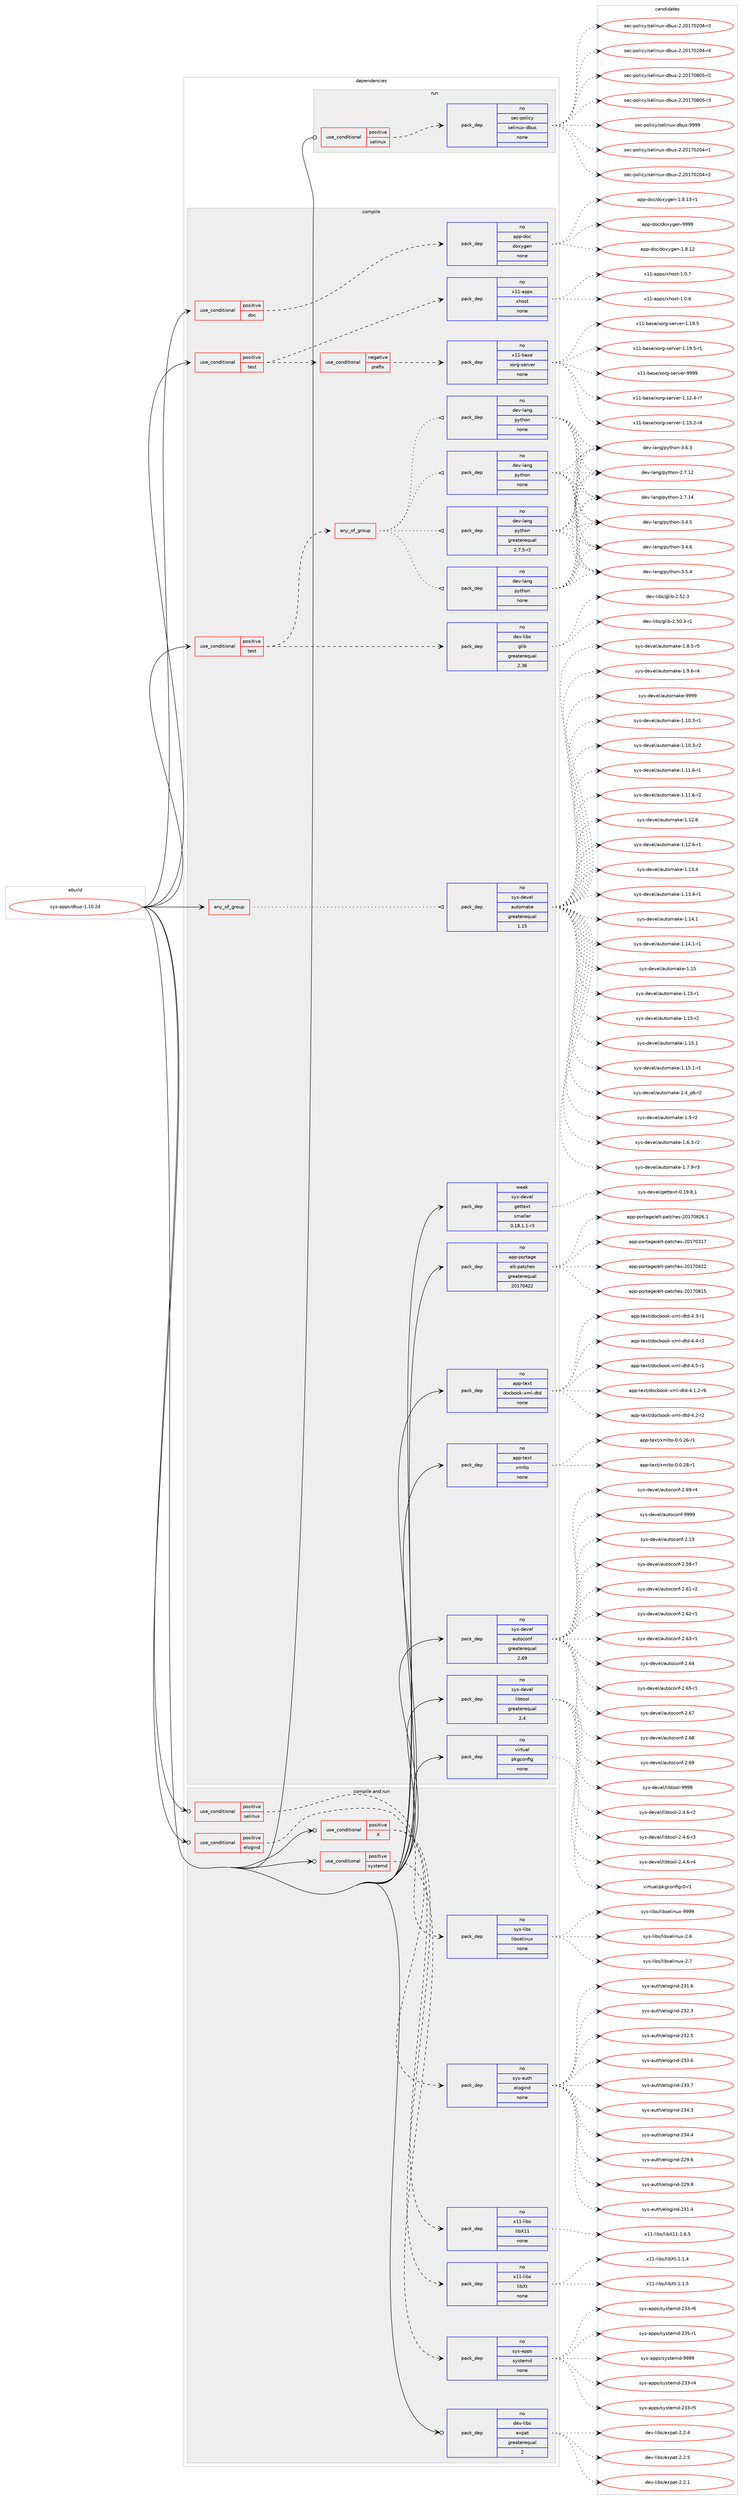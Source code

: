 digraph prolog {

# *************
# Graph options
# *************

newrank=true;
concentrate=true;
compound=true;
graph [rankdir=LR,fontname=Helvetica,fontsize=10,ranksep=1.5];#, ranksep=2.5, nodesep=0.2];
edge  [arrowhead=vee];
node  [fontname=Helvetica,fontsize=10];

# **********
# The ebuild
# **********

subgraph cluster_leftcol {
color=gray;
rank=same;
label=<<i>ebuild</i>>;
id [label="sys-apps/dbus-1.10.24", color=red, width=4, href="../sys-apps/dbus-1.10.24.svg"];
}

# ****************
# The dependencies
# ****************

subgraph cluster_midcol {
color=gray;
label=<<i>dependencies</i>>;
subgraph cluster_compile {
fillcolor="#eeeeee";
style=filled;
label=<<i>compile</i>>;
subgraph any7819 {
dependency468204 [label=<<TABLE BORDER="0" CELLBORDER="1" CELLSPACING="0" CELLPADDING="4"><TR><TD CELLPADDING="10">any_of_group</TD></TR></TABLE>>, shape=none, color=red];subgraph pack347521 {
dependency468205 [label=<<TABLE BORDER="0" CELLBORDER="1" CELLSPACING="0" CELLPADDING="4" WIDTH="220"><TR><TD ROWSPAN="6" CELLPADDING="30">pack_dep</TD></TR><TR><TD WIDTH="110">no</TD></TR><TR><TD>sys-devel</TD></TR><TR><TD>automake</TD></TR><TR><TD>greaterequal</TD></TR><TR><TD>1.15</TD></TR></TABLE>>, shape=none, color=blue];
}
dependency468204:e -> dependency468205:w [weight=20,style="dotted",arrowhead="oinv"];
}
id:e -> dependency468204:w [weight=20,style="solid",arrowhead="vee"];
subgraph cond112610 {
dependency468206 [label=<<TABLE BORDER="0" CELLBORDER="1" CELLSPACING="0" CELLPADDING="4"><TR><TD ROWSPAN="3" CELLPADDING="10">use_conditional</TD></TR><TR><TD>positive</TD></TR><TR><TD>doc</TD></TR></TABLE>>, shape=none, color=red];
subgraph pack347522 {
dependency468207 [label=<<TABLE BORDER="0" CELLBORDER="1" CELLSPACING="0" CELLPADDING="4" WIDTH="220"><TR><TD ROWSPAN="6" CELLPADDING="30">pack_dep</TD></TR><TR><TD WIDTH="110">no</TD></TR><TR><TD>app-doc</TD></TR><TR><TD>doxygen</TD></TR><TR><TD>none</TD></TR><TR><TD></TD></TR></TABLE>>, shape=none, color=blue];
}
dependency468206:e -> dependency468207:w [weight=20,style="dashed",arrowhead="vee"];
}
id:e -> dependency468206:w [weight=20,style="solid",arrowhead="vee"];
subgraph cond112611 {
dependency468208 [label=<<TABLE BORDER="0" CELLBORDER="1" CELLSPACING="0" CELLPADDING="4"><TR><TD ROWSPAN="3" CELLPADDING="10">use_conditional</TD></TR><TR><TD>positive</TD></TR><TR><TD>test</TD></TR></TABLE>>, shape=none, color=red];
subgraph cond112612 {
dependency468209 [label=<<TABLE BORDER="0" CELLBORDER="1" CELLSPACING="0" CELLPADDING="4"><TR><TD ROWSPAN="3" CELLPADDING="10">use_conditional</TD></TR><TR><TD>negative</TD></TR><TR><TD>prefix</TD></TR></TABLE>>, shape=none, color=red];
subgraph pack347523 {
dependency468210 [label=<<TABLE BORDER="0" CELLBORDER="1" CELLSPACING="0" CELLPADDING="4" WIDTH="220"><TR><TD ROWSPAN="6" CELLPADDING="30">pack_dep</TD></TR><TR><TD WIDTH="110">no</TD></TR><TR><TD>x11-base</TD></TR><TR><TD>xorg-server</TD></TR><TR><TD>none</TD></TR><TR><TD></TD></TR></TABLE>>, shape=none, color=blue];
}
dependency468209:e -> dependency468210:w [weight=20,style="dashed",arrowhead="vee"];
}
dependency468208:e -> dependency468209:w [weight=20,style="dashed",arrowhead="vee"];
subgraph pack347524 {
dependency468211 [label=<<TABLE BORDER="0" CELLBORDER="1" CELLSPACING="0" CELLPADDING="4" WIDTH="220"><TR><TD ROWSPAN="6" CELLPADDING="30">pack_dep</TD></TR><TR><TD WIDTH="110">no</TD></TR><TR><TD>x11-apps</TD></TR><TR><TD>xhost</TD></TR><TR><TD>none</TD></TR><TR><TD></TD></TR></TABLE>>, shape=none, color=blue];
}
dependency468208:e -> dependency468211:w [weight=20,style="dashed",arrowhead="vee"];
}
id:e -> dependency468208:w [weight=20,style="solid",arrowhead="vee"];
subgraph cond112613 {
dependency468212 [label=<<TABLE BORDER="0" CELLBORDER="1" CELLSPACING="0" CELLPADDING="4"><TR><TD ROWSPAN="3" CELLPADDING="10">use_conditional</TD></TR><TR><TD>positive</TD></TR><TR><TD>test</TD></TR></TABLE>>, shape=none, color=red];
subgraph pack347525 {
dependency468213 [label=<<TABLE BORDER="0" CELLBORDER="1" CELLSPACING="0" CELLPADDING="4" WIDTH="220"><TR><TD ROWSPAN="6" CELLPADDING="30">pack_dep</TD></TR><TR><TD WIDTH="110">no</TD></TR><TR><TD>dev-libs</TD></TR><TR><TD>glib</TD></TR><TR><TD>greaterequal</TD></TR><TR><TD>2.36</TD></TR></TABLE>>, shape=none, color=blue];
}
dependency468212:e -> dependency468213:w [weight=20,style="dashed",arrowhead="vee"];
subgraph any7820 {
dependency468214 [label=<<TABLE BORDER="0" CELLBORDER="1" CELLSPACING="0" CELLPADDING="4"><TR><TD CELLPADDING="10">any_of_group</TD></TR></TABLE>>, shape=none, color=red];subgraph pack347526 {
dependency468215 [label=<<TABLE BORDER="0" CELLBORDER="1" CELLSPACING="0" CELLPADDING="4" WIDTH="220"><TR><TD ROWSPAN="6" CELLPADDING="30">pack_dep</TD></TR><TR><TD WIDTH="110">no</TD></TR><TR><TD>dev-lang</TD></TR><TR><TD>python</TD></TR><TR><TD>none</TD></TR><TR><TD></TD></TR></TABLE>>, shape=none, color=blue];
}
dependency468214:e -> dependency468215:w [weight=20,style="dotted",arrowhead="oinv"];
subgraph pack347527 {
dependency468216 [label=<<TABLE BORDER="0" CELLBORDER="1" CELLSPACING="0" CELLPADDING="4" WIDTH="220"><TR><TD ROWSPAN="6" CELLPADDING="30">pack_dep</TD></TR><TR><TD WIDTH="110">no</TD></TR><TR><TD>dev-lang</TD></TR><TR><TD>python</TD></TR><TR><TD>none</TD></TR><TR><TD></TD></TR></TABLE>>, shape=none, color=blue];
}
dependency468214:e -> dependency468216:w [weight=20,style="dotted",arrowhead="oinv"];
subgraph pack347528 {
dependency468217 [label=<<TABLE BORDER="0" CELLBORDER="1" CELLSPACING="0" CELLPADDING="4" WIDTH="220"><TR><TD ROWSPAN="6" CELLPADDING="30">pack_dep</TD></TR><TR><TD WIDTH="110">no</TD></TR><TR><TD>dev-lang</TD></TR><TR><TD>python</TD></TR><TR><TD>none</TD></TR><TR><TD></TD></TR></TABLE>>, shape=none, color=blue];
}
dependency468214:e -> dependency468217:w [weight=20,style="dotted",arrowhead="oinv"];
subgraph pack347529 {
dependency468218 [label=<<TABLE BORDER="0" CELLBORDER="1" CELLSPACING="0" CELLPADDING="4" WIDTH="220"><TR><TD ROWSPAN="6" CELLPADDING="30">pack_dep</TD></TR><TR><TD WIDTH="110">no</TD></TR><TR><TD>dev-lang</TD></TR><TR><TD>python</TD></TR><TR><TD>greaterequal</TD></TR><TR><TD>2.7.5-r2</TD></TR></TABLE>>, shape=none, color=blue];
}
dependency468214:e -> dependency468218:w [weight=20,style="dotted",arrowhead="oinv"];
}
dependency468212:e -> dependency468214:w [weight=20,style="dashed",arrowhead="vee"];
}
id:e -> dependency468212:w [weight=20,style="solid",arrowhead="vee"];
subgraph pack347530 {
dependency468219 [label=<<TABLE BORDER="0" CELLBORDER="1" CELLSPACING="0" CELLPADDING="4" WIDTH="220"><TR><TD ROWSPAN="6" CELLPADDING="30">pack_dep</TD></TR><TR><TD WIDTH="110">no</TD></TR><TR><TD>app-portage</TD></TR><TR><TD>elt-patches</TD></TR><TR><TD>greaterequal</TD></TR><TR><TD>20170422</TD></TR></TABLE>>, shape=none, color=blue];
}
id:e -> dependency468219:w [weight=20,style="solid",arrowhead="vee"];
subgraph pack347531 {
dependency468220 [label=<<TABLE BORDER="0" CELLBORDER="1" CELLSPACING="0" CELLPADDING="4" WIDTH="220"><TR><TD ROWSPAN="6" CELLPADDING="30">pack_dep</TD></TR><TR><TD WIDTH="110">no</TD></TR><TR><TD>app-text</TD></TR><TR><TD>docbook-xml-dtd</TD></TR><TR><TD>none</TD></TR><TR><TD></TD></TR></TABLE>>, shape=none, color=blue];
}
id:e -> dependency468220:w [weight=20,style="solid",arrowhead="vee"];
subgraph pack347532 {
dependency468221 [label=<<TABLE BORDER="0" CELLBORDER="1" CELLSPACING="0" CELLPADDING="4" WIDTH="220"><TR><TD ROWSPAN="6" CELLPADDING="30">pack_dep</TD></TR><TR><TD WIDTH="110">no</TD></TR><TR><TD>app-text</TD></TR><TR><TD>xmlto</TD></TR><TR><TD>none</TD></TR><TR><TD></TD></TR></TABLE>>, shape=none, color=blue];
}
id:e -> dependency468221:w [weight=20,style="solid",arrowhead="vee"];
subgraph pack347533 {
dependency468222 [label=<<TABLE BORDER="0" CELLBORDER="1" CELLSPACING="0" CELLPADDING="4" WIDTH="220"><TR><TD ROWSPAN="6" CELLPADDING="30">pack_dep</TD></TR><TR><TD WIDTH="110">no</TD></TR><TR><TD>sys-devel</TD></TR><TR><TD>autoconf</TD></TR><TR><TD>greaterequal</TD></TR><TR><TD>2.69</TD></TR></TABLE>>, shape=none, color=blue];
}
id:e -> dependency468222:w [weight=20,style="solid",arrowhead="vee"];
subgraph pack347534 {
dependency468223 [label=<<TABLE BORDER="0" CELLBORDER="1" CELLSPACING="0" CELLPADDING="4" WIDTH="220"><TR><TD ROWSPAN="6" CELLPADDING="30">pack_dep</TD></TR><TR><TD WIDTH="110">no</TD></TR><TR><TD>sys-devel</TD></TR><TR><TD>libtool</TD></TR><TR><TD>greaterequal</TD></TR><TR><TD>2.4</TD></TR></TABLE>>, shape=none, color=blue];
}
id:e -> dependency468223:w [weight=20,style="solid",arrowhead="vee"];
subgraph pack347535 {
dependency468224 [label=<<TABLE BORDER="0" CELLBORDER="1" CELLSPACING="0" CELLPADDING="4" WIDTH="220"><TR><TD ROWSPAN="6" CELLPADDING="30">pack_dep</TD></TR><TR><TD WIDTH="110">no</TD></TR><TR><TD>virtual</TD></TR><TR><TD>pkgconfig</TD></TR><TR><TD>none</TD></TR><TR><TD></TD></TR></TABLE>>, shape=none, color=blue];
}
id:e -> dependency468224:w [weight=20,style="solid",arrowhead="vee"];
subgraph pack347536 {
dependency468225 [label=<<TABLE BORDER="0" CELLBORDER="1" CELLSPACING="0" CELLPADDING="4" WIDTH="220"><TR><TD ROWSPAN="6" CELLPADDING="30">pack_dep</TD></TR><TR><TD WIDTH="110">weak</TD></TR><TR><TD>sys-devel</TD></TR><TR><TD>gettext</TD></TR><TR><TD>smaller</TD></TR><TR><TD>0.18.1.1-r3</TD></TR></TABLE>>, shape=none, color=blue];
}
id:e -> dependency468225:w [weight=20,style="solid",arrowhead="vee"];
}
subgraph cluster_compileandrun {
fillcolor="#eeeeee";
style=filled;
label=<<i>compile and run</i>>;
subgraph cond112614 {
dependency468226 [label=<<TABLE BORDER="0" CELLBORDER="1" CELLSPACING="0" CELLPADDING="4"><TR><TD ROWSPAN="3" CELLPADDING="10">use_conditional</TD></TR><TR><TD>positive</TD></TR><TR><TD>X</TD></TR></TABLE>>, shape=none, color=red];
subgraph pack347537 {
dependency468227 [label=<<TABLE BORDER="0" CELLBORDER="1" CELLSPACING="0" CELLPADDING="4" WIDTH="220"><TR><TD ROWSPAN="6" CELLPADDING="30">pack_dep</TD></TR><TR><TD WIDTH="110">no</TD></TR><TR><TD>x11-libs</TD></TR><TR><TD>libX11</TD></TR><TR><TD>none</TD></TR><TR><TD></TD></TR></TABLE>>, shape=none, color=blue];
}
dependency468226:e -> dependency468227:w [weight=20,style="dashed",arrowhead="vee"];
subgraph pack347538 {
dependency468228 [label=<<TABLE BORDER="0" CELLBORDER="1" CELLSPACING="0" CELLPADDING="4" WIDTH="220"><TR><TD ROWSPAN="6" CELLPADDING="30">pack_dep</TD></TR><TR><TD WIDTH="110">no</TD></TR><TR><TD>x11-libs</TD></TR><TR><TD>libXt</TD></TR><TR><TD>none</TD></TR><TR><TD></TD></TR></TABLE>>, shape=none, color=blue];
}
dependency468226:e -> dependency468228:w [weight=20,style="dashed",arrowhead="vee"];
}
id:e -> dependency468226:w [weight=20,style="solid",arrowhead="odotvee"];
subgraph cond112615 {
dependency468229 [label=<<TABLE BORDER="0" CELLBORDER="1" CELLSPACING="0" CELLPADDING="4"><TR><TD ROWSPAN="3" CELLPADDING="10">use_conditional</TD></TR><TR><TD>positive</TD></TR><TR><TD>elogind</TD></TR></TABLE>>, shape=none, color=red];
subgraph pack347539 {
dependency468230 [label=<<TABLE BORDER="0" CELLBORDER="1" CELLSPACING="0" CELLPADDING="4" WIDTH="220"><TR><TD ROWSPAN="6" CELLPADDING="30">pack_dep</TD></TR><TR><TD WIDTH="110">no</TD></TR><TR><TD>sys-auth</TD></TR><TR><TD>elogind</TD></TR><TR><TD>none</TD></TR><TR><TD></TD></TR></TABLE>>, shape=none, color=blue];
}
dependency468229:e -> dependency468230:w [weight=20,style="dashed",arrowhead="vee"];
}
id:e -> dependency468229:w [weight=20,style="solid",arrowhead="odotvee"];
subgraph cond112616 {
dependency468231 [label=<<TABLE BORDER="0" CELLBORDER="1" CELLSPACING="0" CELLPADDING="4"><TR><TD ROWSPAN="3" CELLPADDING="10">use_conditional</TD></TR><TR><TD>positive</TD></TR><TR><TD>selinux</TD></TR></TABLE>>, shape=none, color=red];
subgraph pack347540 {
dependency468232 [label=<<TABLE BORDER="0" CELLBORDER="1" CELLSPACING="0" CELLPADDING="4" WIDTH="220"><TR><TD ROWSPAN="6" CELLPADDING="30">pack_dep</TD></TR><TR><TD WIDTH="110">no</TD></TR><TR><TD>sys-libs</TD></TR><TR><TD>libselinux</TD></TR><TR><TD>none</TD></TR><TR><TD></TD></TR></TABLE>>, shape=none, color=blue];
}
dependency468231:e -> dependency468232:w [weight=20,style="dashed",arrowhead="vee"];
}
id:e -> dependency468231:w [weight=20,style="solid",arrowhead="odotvee"];
subgraph cond112617 {
dependency468233 [label=<<TABLE BORDER="0" CELLBORDER="1" CELLSPACING="0" CELLPADDING="4"><TR><TD ROWSPAN="3" CELLPADDING="10">use_conditional</TD></TR><TR><TD>positive</TD></TR><TR><TD>systemd</TD></TR></TABLE>>, shape=none, color=red];
subgraph pack347541 {
dependency468234 [label=<<TABLE BORDER="0" CELLBORDER="1" CELLSPACING="0" CELLPADDING="4" WIDTH="220"><TR><TD ROWSPAN="6" CELLPADDING="30">pack_dep</TD></TR><TR><TD WIDTH="110">no</TD></TR><TR><TD>sys-apps</TD></TR><TR><TD>systemd</TD></TR><TR><TD>none</TD></TR><TR><TD></TD></TR></TABLE>>, shape=none, color=blue];
}
dependency468233:e -> dependency468234:w [weight=20,style="dashed",arrowhead="vee"];
}
id:e -> dependency468233:w [weight=20,style="solid",arrowhead="odotvee"];
subgraph pack347542 {
dependency468235 [label=<<TABLE BORDER="0" CELLBORDER="1" CELLSPACING="0" CELLPADDING="4" WIDTH="220"><TR><TD ROWSPAN="6" CELLPADDING="30">pack_dep</TD></TR><TR><TD WIDTH="110">no</TD></TR><TR><TD>dev-libs</TD></TR><TR><TD>expat</TD></TR><TR><TD>greaterequal</TD></TR><TR><TD>2</TD></TR></TABLE>>, shape=none, color=blue];
}
id:e -> dependency468235:w [weight=20,style="solid",arrowhead="odotvee"];
}
subgraph cluster_run {
fillcolor="#eeeeee";
style=filled;
label=<<i>run</i>>;
subgraph cond112618 {
dependency468236 [label=<<TABLE BORDER="0" CELLBORDER="1" CELLSPACING="0" CELLPADDING="4"><TR><TD ROWSPAN="3" CELLPADDING="10">use_conditional</TD></TR><TR><TD>positive</TD></TR><TR><TD>selinux</TD></TR></TABLE>>, shape=none, color=red];
subgraph pack347543 {
dependency468237 [label=<<TABLE BORDER="0" CELLBORDER="1" CELLSPACING="0" CELLPADDING="4" WIDTH="220"><TR><TD ROWSPAN="6" CELLPADDING="30">pack_dep</TD></TR><TR><TD WIDTH="110">no</TD></TR><TR><TD>sec-policy</TD></TR><TR><TD>selinux-dbus</TD></TR><TR><TD>none</TD></TR><TR><TD></TD></TR></TABLE>>, shape=none, color=blue];
}
dependency468236:e -> dependency468237:w [weight=20,style="dashed",arrowhead="vee"];
}
id:e -> dependency468236:w [weight=20,style="solid",arrowhead="odot"];
}
}

# **************
# The candidates
# **************

subgraph cluster_choices {
rank=same;
color=gray;
label=<<i>candidates</i>>;

subgraph choice347521 {
color=black;
nodesep=1;
choice11512111545100101118101108479711711611110997107101454946494846514511449 [label="sys-devel/automake-1.10.3-r1", color=red, width=4,href="../sys-devel/automake-1.10.3-r1.svg"];
choice11512111545100101118101108479711711611110997107101454946494846514511450 [label="sys-devel/automake-1.10.3-r2", color=red, width=4,href="../sys-devel/automake-1.10.3-r2.svg"];
choice11512111545100101118101108479711711611110997107101454946494946544511449 [label="sys-devel/automake-1.11.6-r1", color=red, width=4,href="../sys-devel/automake-1.11.6-r1.svg"];
choice11512111545100101118101108479711711611110997107101454946494946544511450 [label="sys-devel/automake-1.11.6-r2", color=red, width=4,href="../sys-devel/automake-1.11.6-r2.svg"];
choice1151211154510010111810110847971171161111099710710145494649504654 [label="sys-devel/automake-1.12.6", color=red, width=4,href="../sys-devel/automake-1.12.6.svg"];
choice11512111545100101118101108479711711611110997107101454946495046544511449 [label="sys-devel/automake-1.12.6-r1", color=red, width=4,href="../sys-devel/automake-1.12.6-r1.svg"];
choice1151211154510010111810110847971171161111099710710145494649514652 [label="sys-devel/automake-1.13.4", color=red, width=4,href="../sys-devel/automake-1.13.4.svg"];
choice11512111545100101118101108479711711611110997107101454946495146524511449 [label="sys-devel/automake-1.13.4-r1", color=red, width=4,href="../sys-devel/automake-1.13.4-r1.svg"];
choice1151211154510010111810110847971171161111099710710145494649524649 [label="sys-devel/automake-1.14.1", color=red, width=4,href="../sys-devel/automake-1.14.1.svg"];
choice11512111545100101118101108479711711611110997107101454946495246494511449 [label="sys-devel/automake-1.14.1-r1", color=red, width=4,href="../sys-devel/automake-1.14.1-r1.svg"];
choice115121115451001011181011084797117116111109971071014549464953 [label="sys-devel/automake-1.15", color=red, width=4,href="../sys-devel/automake-1.15.svg"];
choice1151211154510010111810110847971171161111099710710145494649534511449 [label="sys-devel/automake-1.15-r1", color=red, width=4,href="../sys-devel/automake-1.15-r1.svg"];
choice1151211154510010111810110847971171161111099710710145494649534511450 [label="sys-devel/automake-1.15-r2", color=red, width=4,href="../sys-devel/automake-1.15-r2.svg"];
choice1151211154510010111810110847971171161111099710710145494649534649 [label="sys-devel/automake-1.15.1", color=red, width=4,href="../sys-devel/automake-1.15.1.svg"];
choice11512111545100101118101108479711711611110997107101454946495346494511449 [label="sys-devel/automake-1.15.1-r1", color=red, width=4,href="../sys-devel/automake-1.15.1-r1.svg"];
choice115121115451001011181011084797117116111109971071014549465295112544511450 [label="sys-devel/automake-1.4_p6-r2", color=red, width=4,href="../sys-devel/automake-1.4_p6-r2.svg"];
choice11512111545100101118101108479711711611110997107101454946534511450 [label="sys-devel/automake-1.5-r2", color=red, width=4,href="../sys-devel/automake-1.5-r2.svg"];
choice115121115451001011181011084797117116111109971071014549465446514511450 [label="sys-devel/automake-1.6.3-r2", color=red, width=4,href="../sys-devel/automake-1.6.3-r2.svg"];
choice115121115451001011181011084797117116111109971071014549465546574511451 [label="sys-devel/automake-1.7.9-r3", color=red, width=4,href="../sys-devel/automake-1.7.9-r3.svg"];
choice115121115451001011181011084797117116111109971071014549465646534511453 [label="sys-devel/automake-1.8.5-r5", color=red, width=4,href="../sys-devel/automake-1.8.5-r5.svg"];
choice115121115451001011181011084797117116111109971071014549465746544511452 [label="sys-devel/automake-1.9.6-r4", color=red, width=4,href="../sys-devel/automake-1.9.6-r4.svg"];
choice115121115451001011181011084797117116111109971071014557575757 [label="sys-devel/automake-9999", color=red, width=4,href="../sys-devel/automake-9999.svg"];
dependency468205:e -> choice11512111545100101118101108479711711611110997107101454946494846514511449:w [style=dotted,weight="100"];
dependency468205:e -> choice11512111545100101118101108479711711611110997107101454946494846514511450:w [style=dotted,weight="100"];
dependency468205:e -> choice11512111545100101118101108479711711611110997107101454946494946544511449:w [style=dotted,weight="100"];
dependency468205:e -> choice11512111545100101118101108479711711611110997107101454946494946544511450:w [style=dotted,weight="100"];
dependency468205:e -> choice1151211154510010111810110847971171161111099710710145494649504654:w [style=dotted,weight="100"];
dependency468205:e -> choice11512111545100101118101108479711711611110997107101454946495046544511449:w [style=dotted,weight="100"];
dependency468205:e -> choice1151211154510010111810110847971171161111099710710145494649514652:w [style=dotted,weight="100"];
dependency468205:e -> choice11512111545100101118101108479711711611110997107101454946495146524511449:w [style=dotted,weight="100"];
dependency468205:e -> choice1151211154510010111810110847971171161111099710710145494649524649:w [style=dotted,weight="100"];
dependency468205:e -> choice11512111545100101118101108479711711611110997107101454946495246494511449:w [style=dotted,weight="100"];
dependency468205:e -> choice115121115451001011181011084797117116111109971071014549464953:w [style=dotted,weight="100"];
dependency468205:e -> choice1151211154510010111810110847971171161111099710710145494649534511449:w [style=dotted,weight="100"];
dependency468205:e -> choice1151211154510010111810110847971171161111099710710145494649534511450:w [style=dotted,weight="100"];
dependency468205:e -> choice1151211154510010111810110847971171161111099710710145494649534649:w [style=dotted,weight="100"];
dependency468205:e -> choice11512111545100101118101108479711711611110997107101454946495346494511449:w [style=dotted,weight="100"];
dependency468205:e -> choice115121115451001011181011084797117116111109971071014549465295112544511450:w [style=dotted,weight="100"];
dependency468205:e -> choice11512111545100101118101108479711711611110997107101454946534511450:w [style=dotted,weight="100"];
dependency468205:e -> choice115121115451001011181011084797117116111109971071014549465446514511450:w [style=dotted,weight="100"];
dependency468205:e -> choice115121115451001011181011084797117116111109971071014549465546574511451:w [style=dotted,weight="100"];
dependency468205:e -> choice115121115451001011181011084797117116111109971071014549465646534511453:w [style=dotted,weight="100"];
dependency468205:e -> choice115121115451001011181011084797117116111109971071014549465746544511452:w [style=dotted,weight="100"];
dependency468205:e -> choice115121115451001011181011084797117116111109971071014557575757:w [style=dotted,weight="100"];
}
subgraph choice347522 {
color=black;
nodesep=1;
choice9711211245100111994710011112012110310111045494656464950 [label="app-doc/doxygen-1.8.12", color=red, width=4,href="../app-doc/doxygen-1.8.12.svg"];
choice97112112451001119947100111120121103101110454946564649514511449 [label="app-doc/doxygen-1.8.13-r1", color=red, width=4,href="../app-doc/doxygen-1.8.13-r1.svg"];
choice971121124510011199471001111201211031011104557575757 [label="app-doc/doxygen-9999", color=red, width=4,href="../app-doc/doxygen-9999.svg"];
dependency468207:e -> choice9711211245100111994710011112012110310111045494656464950:w [style=dotted,weight="100"];
dependency468207:e -> choice97112112451001119947100111120121103101110454946564649514511449:w [style=dotted,weight="100"];
dependency468207:e -> choice971121124510011199471001111201211031011104557575757:w [style=dotted,weight="100"];
}
subgraph choice347523 {
color=black;
nodesep=1;
choice12049494598971151014712011111410345115101114118101114454946495046524511455 [label="x11-base/xorg-server-1.12.4-r7", color=red, width=4,href="../x11-base/xorg-server-1.12.4-r7.svg"];
choice12049494598971151014712011111410345115101114118101114454946495346504511452 [label="x11-base/xorg-server-1.15.2-r4", color=red, width=4,href="../x11-base/xorg-server-1.15.2-r4.svg"];
choice1204949459897115101471201111141034511510111411810111445494649574653 [label="x11-base/xorg-server-1.19.5", color=red, width=4,href="../x11-base/xorg-server-1.19.5.svg"];
choice12049494598971151014712011111410345115101114118101114454946495746534511449 [label="x11-base/xorg-server-1.19.5-r1", color=red, width=4,href="../x11-base/xorg-server-1.19.5-r1.svg"];
choice120494945989711510147120111114103451151011141181011144557575757 [label="x11-base/xorg-server-9999", color=red, width=4,href="../x11-base/xorg-server-9999.svg"];
dependency468210:e -> choice12049494598971151014712011111410345115101114118101114454946495046524511455:w [style=dotted,weight="100"];
dependency468210:e -> choice12049494598971151014712011111410345115101114118101114454946495346504511452:w [style=dotted,weight="100"];
dependency468210:e -> choice1204949459897115101471201111141034511510111411810111445494649574653:w [style=dotted,weight="100"];
dependency468210:e -> choice12049494598971151014712011111410345115101114118101114454946495746534511449:w [style=dotted,weight="100"];
dependency468210:e -> choice120494945989711510147120111114103451151011141181011144557575757:w [style=dotted,weight="100"];
}
subgraph choice347524 {
color=black;
nodesep=1;
choice1204949459711211211547120104111115116454946484654 [label="x11-apps/xhost-1.0.6", color=red, width=4,href="../x11-apps/xhost-1.0.6.svg"];
choice1204949459711211211547120104111115116454946484655 [label="x11-apps/xhost-1.0.7", color=red, width=4,href="../x11-apps/xhost-1.0.7.svg"];
dependency468211:e -> choice1204949459711211211547120104111115116454946484654:w [style=dotted,weight="100"];
dependency468211:e -> choice1204949459711211211547120104111115116454946484655:w [style=dotted,weight="100"];
}
subgraph choice347525 {
color=black;
nodesep=1;
choice10010111845108105981154710310810598455046534846514511449 [label="dev-libs/glib-2.50.3-r1", color=red, width=4,href="../dev-libs/glib-2.50.3-r1.svg"];
choice1001011184510810598115471031081059845504653504651 [label="dev-libs/glib-2.52.3", color=red, width=4,href="../dev-libs/glib-2.52.3.svg"];
dependency468213:e -> choice10010111845108105981154710310810598455046534846514511449:w [style=dotted,weight="100"];
dependency468213:e -> choice1001011184510810598115471031081059845504653504651:w [style=dotted,weight="100"];
}
subgraph choice347526 {
color=black;
nodesep=1;
choice10010111845108971101034711212111610411111045504655464950 [label="dev-lang/python-2.7.12", color=red, width=4,href="../dev-lang/python-2.7.12.svg"];
choice10010111845108971101034711212111610411111045504655464952 [label="dev-lang/python-2.7.14", color=red, width=4,href="../dev-lang/python-2.7.14.svg"];
choice100101118451089711010347112121116104111110455146524653 [label="dev-lang/python-3.4.5", color=red, width=4,href="../dev-lang/python-3.4.5.svg"];
choice100101118451089711010347112121116104111110455146524654 [label="dev-lang/python-3.4.6", color=red, width=4,href="../dev-lang/python-3.4.6.svg"];
choice100101118451089711010347112121116104111110455146534652 [label="dev-lang/python-3.5.4", color=red, width=4,href="../dev-lang/python-3.5.4.svg"];
choice100101118451089711010347112121116104111110455146544651 [label="dev-lang/python-3.6.3", color=red, width=4,href="../dev-lang/python-3.6.3.svg"];
dependency468215:e -> choice10010111845108971101034711212111610411111045504655464950:w [style=dotted,weight="100"];
dependency468215:e -> choice10010111845108971101034711212111610411111045504655464952:w [style=dotted,weight="100"];
dependency468215:e -> choice100101118451089711010347112121116104111110455146524653:w [style=dotted,weight="100"];
dependency468215:e -> choice100101118451089711010347112121116104111110455146524654:w [style=dotted,weight="100"];
dependency468215:e -> choice100101118451089711010347112121116104111110455146534652:w [style=dotted,weight="100"];
dependency468215:e -> choice100101118451089711010347112121116104111110455146544651:w [style=dotted,weight="100"];
}
subgraph choice347527 {
color=black;
nodesep=1;
choice10010111845108971101034711212111610411111045504655464950 [label="dev-lang/python-2.7.12", color=red, width=4,href="../dev-lang/python-2.7.12.svg"];
choice10010111845108971101034711212111610411111045504655464952 [label="dev-lang/python-2.7.14", color=red, width=4,href="../dev-lang/python-2.7.14.svg"];
choice100101118451089711010347112121116104111110455146524653 [label="dev-lang/python-3.4.5", color=red, width=4,href="../dev-lang/python-3.4.5.svg"];
choice100101118451089711010347112121116104111110455146524654 [label="dev-lang/python-3.4.6", color=red, width=4,href="../dev-lang/python-3.4.6.svg"];
choice100101118451089711010347112121116104111110455146534652 [label="dev-lang/python-3.5.4", color=red, width=4,href="../dev-lang/python-3.5.4.svg"];
choice100101118451089711010347112121116104111110455146544651 [label="dev-lang/python-3.6.3", color=red, width=4,href="../dev-lang/python-3.6.3.svg"];
dependency468216:e -> choice10010111845108971101034711212111610411111045504655464950:w [style=dotted,weight="100"];
dependency468216:e -> choice10010111845108971101034711212111610411111045504655464952:w [style=dotted,weight="100"];
dependency468216:e -> choice100101118451089711010347112121116104111110455146524653:w [style=dotted,weight="100"];
dependency468216:e -> choice100101118451089711010347112121116104111110455146524654:w [style=dotted,weight="100"];
dependency468216:e -> choice100101118451089711010347112121116104111110455146534652:w [style=dotted,weight="100"];
dependency468216:e -> choice100101118451089711010347112121116104111110455146544651:w [style=dotted,weight="100"];
}
subgraph choice347528 {
color=black;
nodesep=1;
choice10010111845108971101034711212111610411111045504655464950 [label="dev-lang/python-2.7.12", color=red, width=4,href="../dev-lang/python-2.7.12.svg"];
choice10010111845108971101034711212111610411111045504655464952 [label="dev-lang/python-2.7.14", color=red, width=4,href="../dev-lang/python-2.7.14.svg"];
choice100101118451089711010347112121116104111110455146524653 [label="dev-lang/python-3.4.5", color=red, width=4,href="../dev-lang/python-3.4.5.svg"];
choice100101118451089711010347112121116104111110455146524654 [label="dev-lang/python-3.4.6", color=red, width=4,href="../dev-lang/python-3.4.6.svg"];
choice100101118451089711010347112121116104111110455146534652 [label="dev-lang/python-3.5.4", color=red, width=4,href="../dev-lang/python-3.5.4.svg"];
choice100101118451089711010347112121116104111110455146544651 [label="dev-lang/python-3.6.3", color=red, width=4,href="../dev-lang/python-3.6.3.svg"];
dependency468217:e -> choice10010111845108971101034711212111610411111045504655464950:w [style=dotted,weight="100"];
dependency468217:e -> choice10010111845108971101034711212111610411111045504655464952:w [style=dotted,weight="100"];
dependency468217:e -> choice100101118451089711010347112121116104111110455146524653:w [style=dotted,weight="100"];
dependency468217:e -> choice100101118451089711010347112121116104111110455146524654:w [style=dotted,weight="100"];
dependency468217:e -> choice100101118451089711010347112121116104111110455146534652:w [style=dotted,weight="100"];
dependency468217:e -> choice100101118451089711010347112121116104111110455146544651:w [style=dotted,weight="100"];
}
subgraph choice347529 {
color=black;
nodesep=1;
choice10010111845108971101034711212111610411111045504655464950 [label="dev-lang/python-2.7.12", color=red, width=4,href="../dev-lang/python-2.7.12.svg"];
choice10010111845108971101034711212111610411111045504655464952 [label="dev-lang/python-2.7.14", color=red, width=4,href="../dev-lang/python-2.7.14.svg"];
choice100101118451089711010347112121116104111110455146524653 [label="dev-lang/python-3.4.5", color=red, width=4,href="../dev-lang/python-3.4.5.svg"];
choice100101118451089711010347112121116104111110455146524654 [label="dev-lang/python-3.4.6", color=red, width=4,href="../dev-lang/python-3.4.6.svg"];
choice100101118451089711010347112121116104111110455146534652 [label="dev-lang/python-3.5.4", color=red, width=4,href="../dev-lang/python-3.5.4.svg"];
choice100101118451089711010347112121116104111110455146544651 [label="dev-lang/python-3.6.3", color=red, width=4,href="../dev-lang/python-3.6.3.svg"];
dependency468218:e -> choice10010111845108971101034711212111610411111045504655464950:w [style=dotted,weight="100"];
dependency468218:e -> choice10010111845108971101034711212111610411111045504655464952:w [style=dotted,weight="100"];
dependency468218:e -> choice100101118451089711010347112121116104111110455146524653:w [style=dotted,weight="100"];
dependency468218:e -> choice100101118451089711010347112121116104111110455146524654:w [style=dotted,weight="100"];
dependency468218:e -> choice100101118451089711010347112121116104111110455146534652:w [style=dotted,weight="100"];
dependency468218:e -> choice100101118451089711010347112121116104111110455146544651:w [style=dotted,weight="100"];
}
subgraph choice347530 {
color=black;
nodesep=1;
choice97112112451121111141169710310147101108116451129711699104101115455048495548514955 [label="app-portage/elt-patches-20170317", color=red, width=4,href="../app-portage/elt-patches-20170317.svg"];
choice97112112451121111141169710310147101108116451129711699104101115455048495548525050 [label="app-portage/elt-patches-20170422", color=red, width=4,href="../app-portage/elt-patches-20170422.svg"];
choice97112112451121111141169710310147101108116451129711699104101115455048495548564953 [label="app-portage/elt-patches-20170815", color=red, width=4,href="../app-portage/elt-patches-20170815.svg"];
choice971121124511211111411697103101471011081164511297116991041011154550484955485650544649 [label="app-portage/elt-patches-20170826.1", color=red, width=4,href="../app-portage/elt-patches-20170826.1.svg"];
dependency468219:e -> choice97112112451121111141169710310147101108116451129711699104101115455048495548514955:w [style=dotted,weight="100"];
dependency468219:e -> choice97112112451121111141169710310147101108116451129711699104101115455048495548525050:w [style=dotted,weight="100"];
dependency468219:e -> choice97112112451121111141169710310147101108116451129711699104101115455048495548564953:w [style=dotted,weight="100"];
dependency468219:e -> choice971121124511211111411697103101471011081164511297116991041011154550484955485650544649:w [style=dotted,weight="100"];
}
subgraph choice347531 {
color=black;
nodesep=1;
choice971121124511610112011647100111999811111110745120109108451001161004552464946504511454 [label="app-text/docbook-xml-dtd-4.1.2-r6", color=red, width=4,href="../app-text/docbook-xml-dtd-4.1.2-r6.svg"];
choice97112112451161011201164710011199981111111074512010910845100116100455246504511450 [label="app-text/docbook-xml-dtd-4.2-r2", color=red, width=4,href="../app-text/docbook-xml-dtd-4.2-r2.svg"];
choice97112112451161011201164710011199981111111074512010910845100116100455246514511449 [label="app-text/docbook-xml-dtd-4.3-r1", color=red, width=4,href="../app-text/docbook-xml-dtd-4.3-r1.svg"];
choice97112112451161011201164710011199981111111074512010910845100116100455246524511450 [label="app-text/docbook-xml-dtd-4.4-r2", color=red, width=4,href="../app-text/docbook-xml-dtd-4.4-r2.svg"];
choice97112112451161011201164710011199981111111074512010910845100116100455246534511449 [label="app-text/docbook-xml-dtd-4.5-r1", color=red, width=4,href="../app-text/docbook-xml-dtd-4.5-r1.svg"];
dependency468220:e -> choice971121124511610112011647100111999811111110745120109108451001161004552464946504511454:w [style=dotted,weight="100"];
dependency468220:e -> choice97112112451161011201164710011199981111111074512010910845100116100455246504511450:w [style=dotted,weight="100"];
dependency468220:e -> choice97112112451161011201164710011199981111111074512010910845100116100455246514511449:w [style=dotted,weight="100"];
dependency468220:e -> choice97112112451161011201164710011199981111111074512010910845100116100455246524511450:w [style=dotted,weight="100"];
dependency468220:e -> choice97112112451161011201164710011199981111111074512010910845100116100455246534511449:w [style=dotted,weight="100"];
}
subgraph choice347532 {
color=black;
nodesep=1;
choice971121124511610112011647120109108116111454846484650544511449 [label="app-text/xmlto-0.0.26-r1", color=red, width=4,href="../app-text/xmlto-0.0.26-r1.svg"];
choice971121124511610112011647120109108116111454846484650564511449 [label="app-text/xmlto-0.0.28-r1", color=red, width=4,href="../app-text/xmlto-0.0.28-r1.svg"];
dependency468221:e -> choice971121124511610112011647120109108116111454846484650544511449:w [style=dotted,weight="100"];
dependency468221:e -> choice971121124511610112011647120109108116111454846484650564511449:w [style=dotted,weight="100"];
}
subgraph choice347533 {
color=black;
nodesep=1;
choice115121115451001011181011084797117116111991111101024550464951 [label="sys-devel/autoconf-2.13", color=red, width=4,href="../sys-devel/autoconf-2.13.svg"];
choice1151211154510010111810110847971171161119911111010245504653574511455 [label="sys-devel/autoconf-2.59-r7", color=red, width=4,href="../sys-devel/autoconf-2.59-r7.svg"];
choice1151211154510010111810110847971171161119911111010245504654494511450 [label="sys-devel/autoconf-2.61-r2", color=red, width=4,href="../sys-devel/autoconf-2.61-r2.svg"];
choice1151211154510010111810110847971171161119911111010245504654504511449 [label="sys-devel/autoconf-2.62-r1", color=red, width=4,href="../sys-devel/autoconf-2.62-r1.svg"];
choice1151211154510010111810110847971171161119911111010245504654514511449 [label="sys-devel/autoconf-2.63-r1", color=red, width=4,href="../sys-devel/autoconf-2.63-r1.svg"];
choice115121115451001011181011084797117116111991111101024550465452 [label="sys-devel/autoconf-2.64", color=red, width=4,href="../sys-devel/autoconf-2.64.svg"];
choice1151211154510010111810110847971171161119911111010245504654534511449 [label="sys-devel/autoconf-2.65-r1", color=red, width=4,href="../sys-devel/autoconf-2.65-r1.svg"];
choice115121115451001011181011084797117116111991111101024550465455 [label="sys-devel/autoconf-2.67", color=red, width=4,href="../sys-devel/autoconf-2.67.svg"];
choice115121115451001011181011084797117116111991111101024550465456 [label="sys-devel/autoconf-2.68", color=red, width=4,href="../sys-devel/autoconf-2.68.svg"];
choice115121115451001011181011084797117116111991111101024550465457 [label="sys-devel/autoconf-2.69", color=red, width=4,href="../sys-devel/autoconf-2.69.svg"];
choice1151211154510010111810110847971171161119911111010245504654574511452 [label="sys-devel/autoconf-2.69-r4", color=red, width=4,href="../sys-devel/autoconf-2.69-r4.svg"];
choice115121115451001011181011084797117116111991111101024557575757 [label="sys-devel/autoconf-9999", color=red, width=4,href="../sys-devel/autoconf-9999.svg"];
dependency468222:e -> choice115121115451001011181011084797117116111991111101024550464951:w [style=dotted,weight="100"];
dependency468222:e -> choice1151211154510010111810110847971171161119911111010245504653574511455:w [style=dotted,weight="100"];
dependency468222:e -> choice1151211154510010111810110847971171161119911111010245504654494511450:w [style=dotted,weight="100"];
dependency468222:e -> choice1151211154510010111810110847971171161119911111010245504654504511449:w [style=dotted,weight="100"];
dependency468222:e -> choice1151211154510010111810110847971171161119911111010245504654514511449:w [style=dotted,weight="100"];
dependency468222:e -> choice115121115451001011181011084797117116111991111101024550465452:w [style=dotted,weight="100"];
dependency468222:e -> choice1151211154510010111810110847971171161119911111010245504654534511449:w [style=dotted,weight="100"];
dependency468222:e -> choice115121115451001011181011084797117116111991111101024550465455:w [style=dotted,weight="100"];
dependency468222:e -> choice115121115451001011181011084797117116111991111101024550465456:w [style=dotted,weight="100"];
dependency468222:e -> choice115121115451001011181011084797117116111991111101024550465457:w [style=dotted,weight="100"];
dependency468222:e -> choice1151211154510010111810110847971171161119911111010245504654574511452:w [style=dotted,weight="100"];
dependency468222:e -> choice115121115451001011181011084797117116111991111101024557575757:w [style=dotted,weight="100"];
}
subgraph choice347534 {
color=black;
nodesep=1;
choice1151211154510010111810110847108105981161111111084550465246544511450 [label="sys-devel/libtool-2.4.6-r2", color=red, width=4,href="../sys-devel/libtool-2.4.6-r2.svg"];
choice1151211154510010111810110847108105981161111111084550465246544511451 [label="sys-devel/libtool-2.4.6-r3", color=red, width=4,href="../sys-devel/libtool-2.4.6-r3.svg"];
choice1151211154510010111810110847108105981161111111084550465246544511452 [label="sys-devel/libtool-2.4.6-r4", color=red, width=4,href="../sys-devel/libtool-2.4.6-r4.svg"];
choice1151211154510010111810110847108105981161111111084557575757 [label="sys-devel/libtool-9999", color=red, width=4,href="../sys-devel/libtool-9999.svg"];
dependency468223:e -> choice1151211154510010111810110847108105981161111111084550465246544511450:w [style=dotted,weight="100"];
dependency468223:e -> choice1151211154510010111810110847108105981161111111084550465246544511451:w [style=dotted,weight="100"];
dependency468223:e -> choice1151211154510010111810110847108105981161111111084550465246544511452:w [style=dotted,weight="100"];
dependency468223:e -> choice1151211154510010111810110847108105981161111111084557575757:w [style=dotted,weight="100"];
}
subgraph choice347535 {
color=black;
nodesep=1;
choice11810511411611797108471121071039911111010210510345484511449 [label="virtual/pkgconfig-0-r1", color=red, width=4,href="../virtual/pkgconfig-0-r1.svg"];
dependency468224:e -> choice11810511411611797108471121071039911111010210510345484511449:w [style=dotted,weight="100"];
}
subgraph choice347536 {
color=black;
nodesep=1;
choice1151211154510010111810110847103101116116101120116454846495746564649 [label="sys-devel/gettext-0.19.8.1", color=red, width=4,href="../sys-devel/gettext-0.19.8.1.svg"];
dependency468225:e -> choice1151211154510010111810110847103101116116101120116454846495746564649:w [style=dotted,weight="100"];
}
subgraph choice347537 {
color=black;
nodesep=1;
choice120494945108105981154710810598884949454946544653 [label="x11-libs/libX11-1.6.5", color=red, width=4,href="../x11-libs/libX11-1.6.5.svg"];
dependency468227:e -> choice120494945108105981154710810598884949454946544653:w [style=dotted,weight="100"];
}
subgraph choice347538 {
color=black;
nodesep=1;
choice12049494510810598115471081059888116454946494652 [label="x11-libs/libXt-1.1.4", color=red, width=4,href="../x11-libs/libXt-1.1.4.svg"];
choice12049494510810598115471081059888116454946494653 [label="x11-libs/libXt-1.1.5", color=red, width=4,href="../x11-libs/libXt-1.1.5.svg"];
dependency468228:e -> choice12049494510810598115471081059888116454946494652:w [style=dotted,weight="100"];
dependency468228:e -> choice12049494510810598115471081059888116454946494653:w [style=dotted,weight="100"];
}
subgraph choice347539 {
color=black;
nodesep=1;
choice115121115459711711610447101108111103105110100455050574654 [label="sys-auth/elogind-229.6", color=red, width=4,href="../sys-auth/elogind-229.6.svg"];
choice115121115459711711610447101108111103105110100455050574656 [label="sys-auth/elogind-229.8", color=red, width=4,href="../sys-auth/elogind-229.8.svg"];
choice115121115459711711610447101108111103105110100455051494652 [label="sys-auth/elogind-231.4", color=red, width=4,href="../sys-auth/elogind-231.4.svg"];
choice115121115459711711610447101108111103105110100455051494654 [label="sys-auth/elogind-231.6", color=red, width=4,href="../sys-auth/elogind-231.6.svg"];
choice115121115459711711610447101108111103105110100455051504651 [label="sys-auth/elogind-232.3", color=red, width=4,href="../sys-auth/elogind-232.3.svg"];
choice115121115459711711610447101108111103105110100455051504653 [label="sys-auth/elogind-232.5", color=red, width=4,href="../sys-auth/elogind-232.5.svg"];
choice115121115459711711610447101108111103105110100455051514654 [label="sys-auth/elogind-233.6", color=red, width=4,href="../sys-auth/elogind-233.6.svg"];
choice115121115459711711610447101108111103105110100455051514655 [label="sys-auth/elogind-233.7", color=red, width=4,href="../sys-auth/elogind-233.7.svg"];
choice115121115459711711610447101108111103105110100455051524651 [label="sys-auth/elogind-234.3", color=red, width=4,href="../sys-auth/elogind-234.3.svg"];
choice115121115459711711610447101108111103105110100455051524652 [label="sys-auth/elogind-234.4", color=red, width=4,href="../sys-auth/elogind-234.4.svg"];
dependency468230:e -> choice115121115459711711610447101108111103105110100455050574654:w [style=dotted,weight="100"];
dependency468230:e -> choice115121115459711711610447101108111103105110100455050574656:w [style=dotted,weight="100"];
dependency468230:e -> choice115121115459711711610447101108111103105110100455051494652:w [style=dotted,weight="100"];
dependency468230:e -> choice115121115459711711610447101108111103105110100455051494654:w [style=dotted,weight="100"];
dependency468230:e -> choice115121115459711711610447101108111103105110100455051504651:w [style=dotted,weight="100"];
dependency468230:e -> choice115121115459711711610447101108111103105110100455051504653:w [style=dotted,weight="100"];
dependency468230:e -> choice115121115459711711610447101108111103105110100455051514654:w [style=dotted,weight="100"];
dependency468230:e -> choice115121115459711711610447101108111103105110100455051514655:w [style=dotted,weight="100"];
dependency468230:e -> choice115121115459711711610447101108111103105110100455051524651:w [style=dotted,weight="100"];
dependency468230:e -> choice115121115459711711610447101108111103105110100455051524652:w [style=dotted,weight="100"];
}
subgraph choice347540 {
color=black;
nodesep=1;
choice1151211154510810598115471081059811510110810511011712045504654 [label="sys-libs/libselinux-2.6", color=red, width=4,href="../sys-libs/libselinux-2.6.svg"];
choice1151211154510810598115471081059811510110810511011712045504655 [label="sys-libs/libselinux-2.7", color=red, width=4,href="../sys-libs/libselinux-2.7.svg"];
choice115121115451081059811547108105981151011081051101171204557575757 [label="sys-libs/libselinux-9999", color=red, width=4,href="../sys-libs/libselinux-9999.svg"];
dependency468232:e -> choice1151211154510810598115471081059811510110810511011712045504654:w [style=dotted,weight="100"];
dependency468232:e -> choice1151211154510810598115471081059811510110810511011712045504655:w [style=dotted,weight="100"];
dependency468232:e -> choice115121115451081059811547108105981151011081051101171204557575757:w [style=dotted,weight="100"];
}
subgraph choice347541 {
color=black;
nodesep=1;
choice115121115459711211211547115121115116101109100455051514511452 [label="sys-apps/systemd-233-r4", color=red, width=4,href="../sys-apps/systemd-233-r4.svg"];
choice115121115459711211211547115121115116101109100455051514511453 [label="sys-apps/systemd-233-r5", color=red, width=4,href="../sys-apps/systemd-233-r5.svg"];
choice115121115459711211211547115121115116101109100455051514511454 [label="sys-apps/systemd-233-r6", color=red, width=4,href="../sys-apps/systemd-233-r6.svg"];
choice115121115459711211211547115121115116101109100455051534511449 [label="sys-apps/systemd-235-r1", color=red, width=4,href="../sys-apps/systemd-235-r1.svg"];
choice1151211154597112112115471151211151161011091004557575757 [label="sys-apps/systemd-9999", color=red, width=4,href="../sys-apps/systemd-9999.svg"];
dependency468234:e -> choice115121115459711211211547115121115116101109100455051514511452:w [style=dotted,weight="100"];
dependency468234:e -> choice115121115459711211211547115121115116101109100455051514511453:w [style=dotted,weight="100"];
dependency468234:e -> choice115121115459711211211547115121115116101109100455051514511454:w [style=dotted,weight="100"];
dependency468234:e -> choice115121115459711211211547115121115116101109100455051534511449:w [style=dotted,weight="100"];
dependency468234:e -> choice1151211154597112112115471151211151161011091004557575757:w [style=dotted,weight="100"];
}
subgraph choice347542 {
color=black;
nodesep=1;
choice10010111845108105981154710112011297116455046504649 [label="dev-libs/expat-2.2.1", color=red, width=4,href="../dev-libs/expat-2.2.1.svg"];
choice10010111845108105981154710112011297116455046504652 [label="dev-libs/expat-2.2.4", color=red, width=4,href="../dev-libs/expat-2.2.4.svg"];
choice10010111845108105981154710112011297116455046504653 [label="dev-libs/expat-2.2.5", color=red, width=4,href="../dev-libs/expat-2.2.5.svg"];
dependency468235:e -> choice10010111845108105981154710112011297116455046504649:w [style=dotted,weight="100"];
dependency468235:e -> choice10010111845108105981154710112011297116455046504652:w [style=dotted,weight="100"];
dependency468235:e -> choice10010111845108105981154710112011297116455046504653:w [style=dotted,weight="100"];
}
subgraph choice347543 {
color=black;
nodesep=1;
choice11510199451121111081059912147115101108105110117120451009811711545504650484955485048524511449 [label="sec-policy/selinux-dbus-2.20170204-r1", color=red, width=4,href="../sec-policy/selinux-dbus-2.20170204-r1.svg"];
choice11510199451121111081059912147115101108105110117120451009811711545504650484955485048524511450 [label="sec-policy/selinux-dbus-2.20170204-r2", color=red, width=4,href="../sec-policy/selinux-dbus-2.20170204-r2.svg"];
choice11510199451121111081059912147115101108105110117120451009811711545504650484955485048524511451 [label="sec-policy/selinux-dbus-2.20170204-r3", color=red, width=4,href="../sec-policy/selinux-dbus-2.20170204-r3.svg"];
choice11510199451121111081059912147115101108105110117120451009811711545504650484955485048524511452 [label="sec-policy/selinux-dbus-2.20170204-r4", color=red, width=4,href="../sec-policy/selinux-dbus-2.20170204-r4.svg"];
choice11510199451121111081059912147115101108105110117120451009811711545504650484955485648534511450 [label="sec-policy/selinux-dbus-2.20170805-r2", color=red, width=4,href="../sec-policy/selinux-dbus-2.20170805-r2.svg"];
choice11510199451121111081059912147115101108105110117120451009811711545504650484955485648534511451 [label="sec-policy/selinux-dbus-2.20170805-r3", color=red, width=4,href="../sec-policy/selinux-dbus-2.20170805-r3.svg"];
choice1151019945112111108105991214711510110810511011712045100981171154557575757 [label="sec-policy/selinux-dbus-9999", color=red, width=4,href="../sec-policy/selinux-dbus-9999.svg"];
dependency468237:e -> choice11510199451121111081059912147115101108105110117120451009811711545504650484955485048524511449:w [style=dotted,weight="100"];
dependency468237:e -> choice11510199451121111081059912147115101108105110117120451009811711545504650484955485048524511450:w [style=dotted,weight="100"];
dependency468237:e -> choice11510199451121111081059912147115101108105110117120451009811711545504650484955485048524511451:w [style=dotted,weight="100"];
dependency468237:e -> choice11510199451121111081059912147115101108105110117120451009811711545504650484955485048524511452:w [style=dotted,weight="100"];
dependency468237:e -> choice11510199451121111081059912147115101108105110117120451009811711545504650484955485648534511450:w [style=dotted,weight="100"];
dependency468237:e -> choice11510199451121111081059912147115101108105110117120451009811711545504650484955485648534511451:w [style=dotted,weight="100"];
dependency468237:e -> choice1151019945112111108105991214711510110810511011712045100981171154557575757:w [style=dotted,weight="100"];
}
}

}
